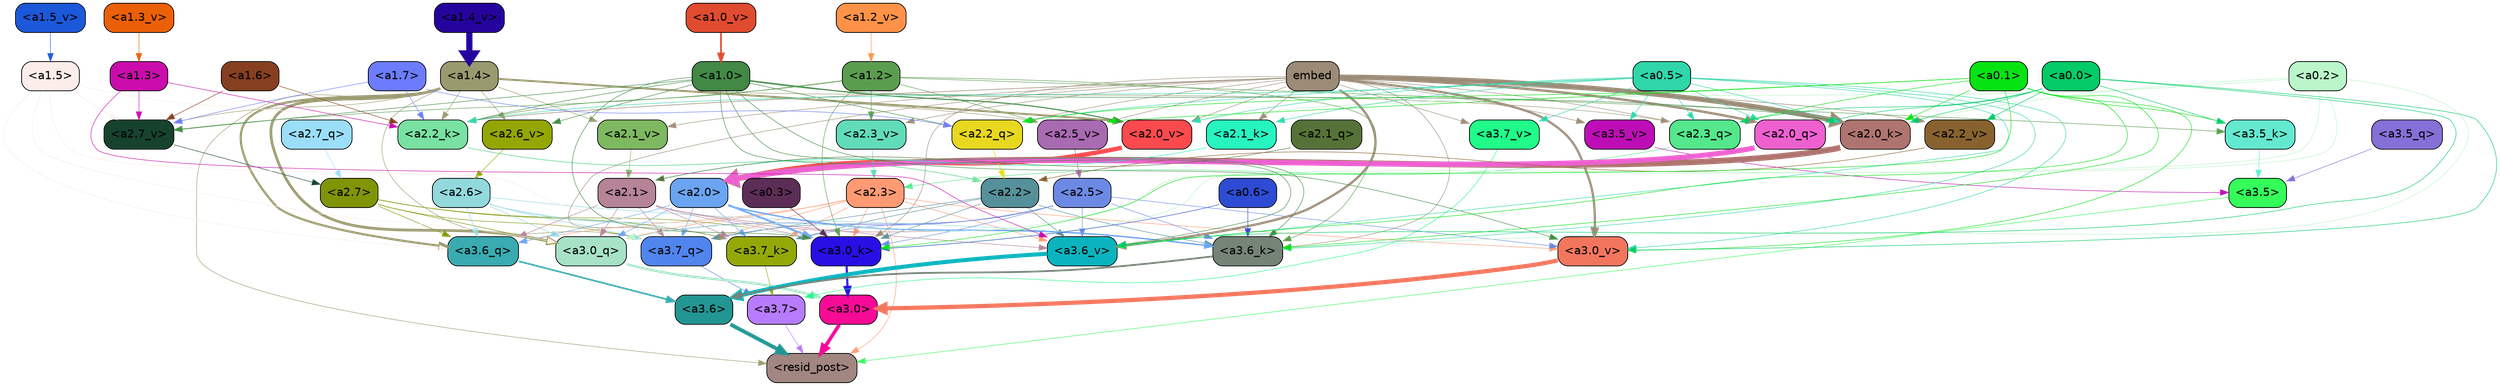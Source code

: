 strict digraph "" {
	graph [bgcolor=transparent,
		layout=dot,
		overlap=false,
		splines=true
	];
	"<a3.7>"	[color=black,
		fillcolor="#b77bfd",
		fontname=Helvetica,
		shape=box,
		style="filled, rounded"];
	"<resid_post>"	[color=black,
		fillcolor="#a18682",
		fontname=Helvetica,
		shape=box,
		style="filled, rounded"];
	"<a3.7>" -> "<resid_post>"	[color="#b77bfd",
		penwidth=0.6];
	"<a3.6>"	[color=black,
		fillcolor="#229693",
		fontname=Helvetica,
		shape=box,
		style="filled, rounded"];
	"<a3.6>" -> "<resid_post>"	[color="#229693",
		penwidth=4.646730065345764];
	"<a3.5>"	[color=black,
		fillcolor="#34fc58",
		fontname=Helvetica,
		shape=box,
		style="filled, rounded"];
	"<a3.5>" -> "<resid_post>"	[color="#34fc58",
		penwidth=0.6];
	"<a3.0>"	[color=black,
		fillcolor="#f60a96",
		fontname=Helvetica,
		shape=box,
		style="filled, rounded"];
	"<a3.0>" -> "<resid_post>"	[color="#f60a96",
		penwidth=4.323132634162903];
	"<a2.3>"	[color=black,
		fillcolor="#ff9a73",
		fontname=Helvetica,
		shape=box,
		style="filled, rounded"];
	"<a2.3>" -> "<resid_post>"	[color="#ff9a73",
		penwidth=0.6];
	"<a3.7_q>"	[color=black,
		fillcolor="#5185ee",
		fontname=Helvetica,
		shape=box,
		style="filled, rounded"];
	"<a2.3>" -> "<a3.7_q>"	[color="#ff9a73",
		penwidth=0.6];
	"<a3.6_q>"	[color=black,
		fillcolor="#39abb1",
		fontname=Helvetica,
		shape=box,
		style="filled, rounded"];
	"<a2.3>" -> "<a3.6_q>"	[color="#ff9a73",
		penwidth=0.6];
	"<a3.0_q>"	[color=black,
		fillcolor="#a7e2c7",
		fontname=Helvetica,
		shape=box,
		style="filled, rounded"];
	"<a2.3>" -> "<a3.0_q>"	[color="#ff9a73",
		penwidth=0.6];
	"<a3.7_k>"	[color=black,
		fillcolor="#94a908",
		fontname=Helvetica,
		shape=box,
		style="filled, rounded"];
	"<a2.3>" -> "<a3.7_k>"	[color="#ff9a73",
		penwidth=0.6];
	"<a3.0_k>"	[color=black,
		fillcolor="#2810e5",
		fontname=Helvetica,
		shape=box,
		style="filled, rounded"];
	"<a2.3>" -> "<a3.0_k>"	[color="#ff9a73",
		penwidth=0.6];
	"<a3.6_v>"	[color=black,
		fillcolor="#0ab4be",
		fontname=Helvetica,
		shape=box,
		style="filled, rounded"];
	"<a2.3>" -> "<a3.6_v>"	[color="#ff9a73",
		penwidth=0.6];
	"<a3.0_v>"	[color=black,
		fillcolor="#f2765e",
		fontname=Helvetica,
		shape=box,
		style="filled, rounded"];
	"<a2.3>" -> "<a3.0_v>"	[color="#ff9a73",
		penwidth=0.6];
	"<a1.4>"	[color=black,
		fillcolor="#9a9a6f",
		fontname=Helvetica,
		shape=box,
		style="filled, rounded"];
	"<a1.4>" -> "<resid_post>"	[color="#9a9a6f",
		penwidth=0.6];
	"<a1.4>" -> "<a3.7_q>"	[color="#9a9a6f",
		penwidth=0.6];
	"<a1.4>" -> "<a3.6_q>"	[color="#9a9a6f",
		penwidth=2.700703263282776];
	"<a1.4>" -> "<a3.0_q>"	[color="#9a9a6f",
		penwidth=3.34255850315094];
	"<a2.3_q>"	[color=black,
		fillcolor="#54e78b",
		fontname=Helvetica,
		shape=box,
		style="filled, rounded"];
	"<a1.4>" -> "<a2.3_q>"	[color="#9a9a6f",
		penwidth=0.6];
	"<a2.2_k>"	[color=black,
		fillcolor="#79e1a2",
		fontname=Helvetica,
		shape=box,
		style="filled, rounded"];
	"<a1.4>" -> "<a2.2_k>"	[color="#9a9a6f",
		penwidth=0.6];
	"<a2.7_v>"	[color=black,
		fillcolor="#16422e",
		fontname=Helvetica,
		shape=box,
		style="filled, rounded"];
	"<a1.4>" -> "<a2.7_v>"	[color="#9a9a6f",
		penwidth=0.6];
	"<a2.6_v>"	[color=black,
		fillcolor="#94a602",
		fontname=Helvetica,
		shape=box,
		style="filled, rounded"];
	"<a1.4>" -> "<a2.6_v>"	[color="#9a9a6f",
		penwidth=0.6];
	"<a2.5_v>"	[color=black,
		fillcolor="#a86ab0",
		fontname=Helvetica,
		shape=box,
		style="filled, rounded"];
	"<a1.4>" -> "<a2.5_v>"	[color="#9a9a6f",
		penwidth=0.6];
	"<a2.1_v>"	[color=black,
		fillcolor="#7eb860",
		fontname=Helvetica,
		shape=box,
		style="filled, rounded"];
	"<a1.4>" -> "<a2.1_v>"	[color="#9a9a6f",
		penwidth=0.6];
	"<a2.0_v>"	[color=black,
		fillcolor="#fb4a4e",
		fontname=Helvetica,
		shape=box,
		style="filled, rounded"];
	"<a1.4>" -> "<a2.0_v>"	[color="#9a9a6f",
		penwidth=2.387977123260498];
	"<a3.7_q>" -> "<a3.7>"	[color="#5185ee",
		penwidth=0.6];
	"<a3.6_q>" -> "<a3.6>"	[color="#39abb1",
		penwidth=2.03758105635643];
	"<a3.5_q>"	[color=black,
		fillcolor="#8470d7",
		fontname=Helvetica,
		shape=box,
		style="filled, rounded"];
	"<a3.5_q>" -> "<a3.5>"	[color="#8470d7",
		penwidth=0.6];
	"<a3.0_q>" -> "<a3.0>"	[color="#a7e2c7",
		penwidth=2.8638100624084473];
	"<a3.7_k>" -> "<a3.7>"	[color="#94a908",
		penwidth=0.6];
	"<a3.6_k>"	[color=black,
		fillcolor="#758477",
		fontname=Helvetica,
		shape=box,
		style="filled, rounded"];
	"<a3.6_k>" -> "<a3.6>"	[color="#758477",
		penwidth=2.174198240041733];
	"<a3.5_k>"	[color=black,
		fillcolor="#63e9cf",
		fontname=Helvetica,
		shape=box,
		style="filled, rounded"];
	"<a3.5_k>" -> "<a3.5>"	[color="#63e9cf",
		penwidth=0.6];
	"<a3.0_k>" -> "<a3.0>"	[color="#2810e5",
		penwidth=2.6274144649505615];
	"<a3.7_v>"	[color=black,
		fillcolor="#20fb89",
		fontname=Helvetica,
		shape=box,
		style="filled, rounded"];
	"<a3.7_v>" -> "<a3.7>"	[color="#20fb89",
		penwidth=0.6];
	"<a3.6_v>" -> "<a3.6>"	[color="#0ab4be",
		penwidth=5.002329230308533];
	"<a3.5_v>"	[color=black,
		fillcolor="#be0db6",
		fontname=Helvetica,
		shape=box,
		style="filled, rounded"];
	"<a3.5_v>" -> "<a3.5>"	[color="#be0db6",
		penwidth=0.6];
	"<a3.0_v>" -> "<a3.0>"	[color="#f2765e",
		penwidth=5.188832879066467];
	"<a2.7>"	[color=black,
		fillcolor="#809506",
		fontname=Helvetica,
		shape=box,
		style="filled, rounded"];
	"<a2.7>" -> "<a3.7_q>"	[color="#809506",
		penwidth=0.6];
	"<a2.7>" -> "<a3.6_q>"	[color="#809506",
		penwidth=0.6];
	"<a2.7>" -> "<a3.0_q>"	[color="#809506",
		penwidth=0.6];
	"<a2.7>" -> "<a3.7_k>"	[color="#809506",
		penwidth=0.6];
	"<a2.7>" -> "<a3.0_k>"	[color="#809506",
		penwidth=0.6];
	"<a2.6>"	[color=black,
		fillcolor="#92d9de",
		fontname=Helvetica,
		shape=box,
		style="filled, rounded"];
	"<a2.6>" -> "<a3.7_q>"	[color="#92d9de",
		penwidth=0.6];
	"<a2.6>" -> "<a3.6_q>"	[color="#92d9de",
		penwidth=0.6];
	"<a2.6>" -> "<a3.0_q>"	[color="#92d9de",
		penwidth=0.6];
	"<a2.6>" -> "<a3.7_k>"	[color="#92d9de",
		penwidth=0.6];
	"<a2.6>" -> "<a3.6_k>"	[color="#92d9de",
		penwidth=0.6];
	"<a2.6>" -> "<a3.0_k>"	[color="#92d9de",
		penwidth=0.6];
	"<a2.5>"	[color=black,
		fillcolor="#6c89e4",
		fontname=Helvetica,
		shape=box,
		style="filled, rounded"];
	"<a2.5>" -> "<a3.7_q>"	[color="#6c89e4",
		penwidth=0.6];
	"<a2.5>" -> "<a3.0_q>"	[color="#6c89e4",
		penwidth=0.6];
	"<a2.5>" -> "<a3.7_k>"	[color="#6c89e4",
		penwidth=0.6];
	"<a2.5>" -> "<a3.6_k>"	[color="#6c89e4",
		penwidth=0.6];
	"<a2.5>" -> "<a3.0_k>"	[color="#6c89e4",
		penwidth=0.6];
	"<a2.5>" -> "<a3.6_v>"	[color="#6c89e4",
		penwidth=0.6];
	"<a2.5>" -> "<a3.0_v>"	[color="#6c89e4",
		penwidth=0.6];
	"<a2.2>"	[color=black,
		fillcolor="#56909b",
		fontname=Helvetica,
		shape=box,
		style="filled, rounded"];
	"<a2.2>" -> "<a3.7_q>"	[color="#56909b",
		penwidth=0.6];
	"<a2.2>" -> "<a3.7_k>"	[color="#56909b",
		penwidth=0.6];
	"<a2.2>" -> "<a3.6_k>"	[color="#56909b",
		penwidth=0.6];
	"<a2.2>" -> "<a3.0_k>"	[color="#56909b",
		penwidth=0.6];
	"<a2.2>" -> "<a3.6_v>"	[color="#56909b",
		penwidth=0.6];
	"<a2.1>"	[color=black,
		fillcolor="#b68397",
		fontname=Helvetica,
		shape=box,
		style="filled, rounded"];
	"<a2.1>" -> "<a3.7_q>"	[color="#b68397",
		penwidth=0.6];
	"<a2.1>" -> "<a3.6_q>"	[color="#b68397",
		penwidth=0.6];
	"<a2.1>" -> "<a3.0_q>"	[color="#b68397",
		penwidth=0.6];
	"<a2.1>" -> "<a3.7_k>"	[color="#b68397",
		penwidth=0.6];
	"<a2.1>" -> "<a3.6_k>"	[color="#b68397",
		penwidth=0.6];
	"<a2.1>" -> "<a3.0_k>"	[color="#b68397",
		penwidth=0.6];
	"<a2.1>" -> "<a3.6_v>"	[color="#b68397",
		penwidth=0.6];
	"<a2.0>"	[color=black,
		fillcolor="#6ba5f2",
		fontname=Helvetica,
		shape=box,
		style="filled, rounded"];
	"<a2.0>" -> "<a3.7_q>"	[color="#6ba5f2",
		penwidth=0.6];
	"<a2.0>" -> "<a3.6_q>"	[color="#6ba5f2",
		penwidth=0.6];
	"<a2.0>" -> "<a3.0_q>"	[color="#6ba5f2",
		penwidth=0.6];
	"<a2.0>" -> "<a3.7_k>"	[color="#6ba5f2",
		penwidth=0.6];
	"<a2.0>" -> "<a3.6_k>"	[color="#6ba5f2",
		penwidth=1.6454488784074783];
	"<a2.0>" -> "<a3.0_k>"	[color="#6ba5f2",
		penwidth=2.2218968719244003];
	"<a1.5>"	[color=black,
		fillcolor="#faedea",
		fontname=Helvetica,
		shape=box,
		style="filled, rounded"];
	"<a1.5>" -> "<a3.6_q>"	[color="#faedea",
		penwidth=0.6];
	"<a1.5>" -> "<a3.0_q>"	[color="#faedea",
		penwidth=0.6];
	"<a1.5>" -> "<a3.0_k>"	[color="#faedea",
		penwidth=0.6];
	"<a1.5>" -> "<a2.2_k>"	[color="#faedea",
		penwidth=0.6];
	"<a1.5>" -> "<a2.7_v>"	[color="#faedea",
		penwidth=0.6];
	"<a0.2>"	[color=black,
		fillcolor="#baf6c9",
		fontname=Helvetica,
		shape=box,
		style="filled, rounded"];
	"<a0.2>" -> "<a3.0_q>"	[color="#baf6c9",
		penwidth=0.6];
	"<a0.2>" -> "<a3.6_k>"	[color="#baf6c9",
		penwidth=0.6];
	"<a0.2>" -> "<a3.0_k>"	[color="#baf6c9",
		penwidth=0.6];
	"<a2.0_k>"	[color=black,
		fillcolor="#af746f",
		fontname=Helvetica,
		shape=box,
		style="filled, rounded"];
	"<a0.2>" -> "<a2.0_k>"	[color="#baf6c9",
		penwidth=0.6];
	"<a0.2>" -> "<a2.0_v>"	[color="#baf6c9",
		penwidth=0.6];
	embed	[color=black,
		fillcolor="#9c8c77",
		fontname=Helvetica,
		shape=box,
		style="filled, rounded"];
	embed -> "<a3.7_k>"	[color="#9c8c77",
		penwidth=0.6];
	embed -> "<a3.6_k>"	[color="#9c8c77",
		penwidth=0.6];
	embed -> "<a3.0_k>"	[color="#9c8c77",
		penwidth=0.6];
	embed -> "<a3.7_v>"	[color="#9c8c77",
		penwidth=0.6];
	embed -> "<a3.6_v>"	[color="#9c8c77",
		penwidth=2.8301228284835815];
	embed -> "<a3.5_v>"	[color="#9c8c77",
		penwidth=0.6];
	embed -> "<a3.0_v>"	[color="#9c8c77",
		penwidth=2.7660785913467407];
	embed -> "<a2.3_q>"	[color="#9c8c77",
		penwidth=0.6];
	"<a2.2_q>"	[color=black,
		fillcolor="#e8d81f",
		fontname=Helvetica,
		shape=box,
		style="filled, rounded"];
	embed -> "<a2.2_q>"	[color="#9c8c77",
		penwidth=0.6];
	"<a2.0_q>"	[color=black,
		fillcolor="#ee60d0",
		fontname=Helvetica,
		shape=box,
		style="filled, rounded"];
	embed -> "<a2.0_q>"	[color="#9c8c77",
		penwidth=2.918822765350342];
	embed -> "<a2.2_k>"	[color="#9c8c77",
		penwidth=0.7099294662475586];
	"<a2.1_k>"	[color=black,
		fillcolor="#26f5bf",
		fontname=Helvetica,
		shape=box,
		style="filled, rounded"];
	embed -> "<a2.1_k>"	[color="#9c8c77",
		penwidth=0.6];
	embed -> "<a2.0_k>"	[color="#9c8c77",
		penwidth=6.075345039367676];
	embed -> "<a2.5_v>"	[color="#9c8c77",
		penwidth=0.6];
	"<a2.3_v>"	[color=black,
		fillcolor="#61dcba",
		fontname=Helvetica,
		shape=box,
		style="filled, rounded"];
	embed -> "<a2.3_v>"	[color="#9c8c77",
		penwidth=0.6];
	"<a2.2_v>"	[color=black,
		fillcolor="#88622e",
		fontname=Helvetica,
		shape=box,
		style="filled, rounded"];
	embed -> "<a2.2_v>"	[color="#9c8c77",
		penwidth=0.6909599304199219];
	embed -> "<a2.1_v>"	[color="#9c8c77",
		penwidth=0.6];
	embed -> "<a2.0_v>"	[color="#9c8c77",
		penwidth=0.6];
	"<a1.2>"	[color=black,
		fillcolor="#5b9d4f",
		fontname=Helvetica,
		shape=box,
		style="filled, rounded"];
	"<a1.2>" -> "<a3.6_k>"	[color="#5b9d4f",
		penwidth=0.6];
	"<a1.2>" -> "<a3.5_k>"	[color="#5b9d4f",
		penwidth=0.6];
	"<a1.2>" -> "<a3.0_k>"	[color="#5b9d4f",
		penwidth=0.6];
	"<a1.2>" -> "<a2.2_k>"	[color="#5b9d4f",
		penwidth=0.6];
	"<a1.2>" -> "<a2.7_v>"	[color="#5b9d4f",
		penwidth=0.6];
	"<a1.2>" -> "<a2.5_v>"	[color="#5b9d4f",
		penwidth=0.6];
	"<a1.2>" -> "<a2.3_v>"	[color="#5b9d4f",
		penwidth=0.6];
	"<a1.0>"	[color=black,
		fillcolor="#418945",
		fontname=Helvetica,
		shape=box,
		style="filled, rounded"];
	"<a1.0>" -> "<a3.6_k>"	[color="#418945",
		penwidth=0.6];
	"<a1.0>" -> "<a3.0_k>"	[color="#418945",
		penwidth=0.6];
	"<a1.0>" -> "<a3.6_v>"	[color="#418945",
		penwidth=0.6];
	"<a1.0>" -> "<a3.0_v>"	[color="#418945",
		penwidth=0.6];
	"<a1.0>" -> "<a2.2_q>"	[color="#418945",
		penwidth=0.6];
	"<a1.0>" -> "<a2.2_k>"	[color="#418945",
		penwidth=0.6];
	"<a1.0>" -> "<a2.0_k>"	[color="#418945",
		penwidth=0.6];
	"<a1.0>" -> "<a2.7_v>"	[color="#418945",
		penwidth=0.6];
	"<a1.0>" -> "<a2.6_v>"	[color="#418945",
		penwidth=0.6];
	"<a1.0>" -> "<a2.0_v>"	[color="#418945",
		penwidth=1.2435333728790283];
	"<a0.6>"	[color=black,
		fillcolor="#2e4bd4",
		fontname=Helvetica,
		shape=box,
		style="filled, rounded"];
	"<a0.6>" -> "<a3.6_k>"	[color="#2e4bd4",
		penwidth=0.6];
	"<a0.6>" -> "<a3.0_k>"	[color="#2e4bd4",
		penwidth=0.6];
	"<a0.5>"	[color=black,
		fillcolor="#2fd6a9",
		fontname=Helvetica,
		shape=box,
		style="filled, rounded"];
	"<a0.5>" -> "<a3.6_k>"	[color="#2fd6a9",
		penwidth=0.6];
	"<a0.5>" -> "<a3.7_v>"	[color="#2fd6a9",
		penwidth=0.6];
	"<a0.5>" -> "<a3.6_v>"	[color="#2fd6a9",
		penwidth=0.6];
	"<a0.5>" -> "<a3.5_v>"	[color="#2fd6a9",
		penwidth=0.6];
	"<a0.5>" -> "<a3.0_v>"	[color="#2fd6a9",
		penwidth=0.6124261617660522];
	"<a0.5>" -> "<a2.3_q>"	[color="#2fd6a9",
		penwidth=0.6];
	"<a0.5>" -> "<a2.2_q>"	[color="#2fd6a9",
		penwidth=0.6];
	"<a0.5>" -> "<a2.0_q>"	[color="#2fd6a9",
		penwidth=0.6];
	"<a0.5>" -> "<a2.2_k>"	[color="#2fd6a9",
		penwidth=0.6];
	"<a0.5>" -> "<a2.1_k>"	[color="#2fd6a9",
		penwidth=0.6];
	"<a0.5>" -> "<a2.0_k>"	[color="#2fd6a9",
		penwidth=0.6112704277038574];
	"<a0.5>" -> "<a2.0_v>"	[color="#2fd6a9",
		penwidth=0.6];
	"<a0.1>"	[color=black,
		fillcolor="#06e312",
		fontname=Helvetica,
		shape=box,
		style="filled, rounded"];
	"<a0.1>" -> "<a3.6_k>"	[color="#06e312",
		penwidth=0.6];
	"<a0.1>" -> "<a3.5_k>"	[color="#06e312",
		penwidth=0.6];
	"<a0.1>" -> "<a3.0_k>"	[color="#06e312",
		penwidth=0.6];
	"<a0.1>" -> "<a3.6_v>"	[color="#06e312",
		penwidth=0.6];
	"<a0.1>" -> "<a3.0_v>"	[color="#06e312",
		penwidth=0.6];
	"<a0.1>" -> "<a2.3_q>"	[color="#06e312",
		penwidth=0.6];
	"<a0.1>" -> "<a2.2_q>"	[color="#06e312",
		penwidth=0.6];
	"<a0.1>" -> "<a2.0_k>"	[color="#06e312",
		penwidth=0.6];
	"<a0.1>" -> "<a2.5_v>"	[color="#06e312",
		penwidth=0.6];
	"<a0.0>"	[color=black,
		fillcolor="#02cb68",
		fontname=Helvetica,
		shape=box,
		style="filled, rounded"];
	"<a0.0>" -> "<a3.5_k>"	[color="#02cb68",
		penwidth=0.6];
	"<a0.0>" -> "<a3.6_v>"	[color="#02cb68",
		penwidth=0.6];
	"<a0.0>" -> "<a3.0_v>"	[color="#02cb68",
		penwidth=0.6];
	"<a0.0>" -> "<a2.3_q>"	[color="#02cb68",
		penwidth=0.6];
	"<a0.0>" -> "<a2.0_q>"	[color="#02cb68",
		penwidth=0.6];
	"<a0.0>" -> "<a2.0_k>"	[color="#02cb68",
		penwidth=0.6];
	"<a0.0>" -> "<a2.2_v>"	[color="#02cb68",
		penwidth=0.6];
	"<a0.3>"	[color=black,
		fillcolor="#5c2d56",
		fontname=Helvetica,
		shape=box,
		style="filled, rounded"];
	"<a0.3>" -> "<a3.0_k>"	[color="#5c2d56",
		penwidth=0.6];
	"<a1.3>"	[color=black,
		fillcolor="#cb0cad",
		fontname=Helvetica,
		shape=box,
		style="filled, rounded"];
	"<a1.3>" -> "<a3.6_v>"	[color="#cb0cad",
		penwidth=0.6];
	"<a1.3>" -> "<a2.2_k>"	[color="#cb0cad",
		penwidth=0.6];
	"<a1.3>" -> "<a2.7_v>"	[color="#cb0cad",
		penwidth=0.6];
	"<a2.7_q>"	[color=black,
		fillcolor="#9bdefa",
		fontname=Helvetica,
		shape=box,
		style="filled, rounded"];
	"<a2.7_q>" -> "<a2.7>"	[color="#9bdefa",
		penwidth=0.6];
	"<a2.3_q>" -> "<a2.3>"	[color="#54e78b",
		penwidth=0.6];
	"<a2.2_q>" -> "<a2.2>"	[color="#e8d81f",
		penwidth=0.8114519119262695];
	"<a2.1_q>"	[color=black,
		fillcolor="#567238",
		fontname=Helvetica,
		shape=box,
		style="filled, rounded"];
	"<a2.1_q>" -> "<a2.1>"	[color="#567238",
		penwidth=0.6];
	"<a2.0_q>" -> "<a2.0>"	[color="#ee60d0",
		penwidth=6.2323237657547];
	"<a2.2_k>" -> "<a2.2>"	[color="#79e1a2",
		penwidth=0.9331893920898438];
	"<a2.1_k>" -> "<a2.1>"	[color="#26f5bf",
		penwidth=0.6];
	"<a2.0_k>" -> "<a2.0>"	[color="#af746f",
		penwidth=7.158664226531982];
	"<a2.7_v>" -> "<a2.7>"	[color="#16422e",
		penwidth=0.6];
	"<a2.6_v>" -> "<a2.6>"	[color="#94a602",
		penwidth=0.6];
	"<a2.5_v>" -> "<a2.5>"	[color="#a86ab0",
		penwidth=0.6657319068908691];
	"<a2.3_v>" -> "<a2.3>"	[color="#61dcba",
		penwidth=0.6];
	"<a2.2_v>" -> "<a2.2>"	[color="#88622e",
		penwidth=0.6];
	"<a2.1_v>" -> "<a2.1>"	[color="#7eb860",
		penwidth=0.6];
	"<a2.0_v>" -> "<a2.0>"	[color="#fb4a4e",
		penwidth=5.380099236965179];
	"<a1.7>"	[color=black,
		fillcolor="#6c7cfc",
		fontname=Helvetica,
		shape=box,
		style="filled, rounded"];
	"<a1.7>" -> "<a2.2_q>"	[color="#6c7cfc",
		penwidth=0.6];
	"<a1.7>" -> "<a2.2_k>"	[color="#6c7cfc",
		penwidth=0.6];
	"<a1.7>" -> "<a2.7_v>"	[color="#6c7cfc",
		penwidth=0.6];
	"<a1.6>"	[color=black,
		fillcolor="#863f20",
		fontname=Helvetica,
		shape=box,
		style="filled, rounded"];
	"<a1.6>" -> "<a2.2_k>"	[color="#863f20",
		penwidth=0.6];
	"<a1.6>" -> "<a2.7_v>"	[color="#863f20",
		penwidth=0.6];
	"<a1.5_v>"	[color=black,
		fillcolor="#1c58da",
		fontname=Helvetica,
		shape=box,
		style="filled, rounded"];
	"<a1.5_v>" -> "<a1.5>"	[color="#1c58da",
		penwidth=0.6];
	"<a1.4_v>"	[color=black,
		fillcolor="#25049e",
		fontname=Helvetica,
		shape=box,
		style="filled, rounded"];
	"<a1.4_v>" -> "<a1.4>"	[color="#25049e",
		penwidth=7.649995803833008];
	"<a1.3_v>"	[color=black,
		fillcolor="#eb5f06",
		fontname=Helvetica,
		shape=box,
		style="filled, rounded"];
	"<a1.3_v>" -> "<a1.3>"	[color="#eb5f06",
		penwidth=0.6];
	"<a1.2_v>"	[color=black,
		fillcolor="#fe9248",
		fontname=Helvetica,
		shape=box,
		style="filled, rounded"];
	"<a1.2_v>" -> "<a1.2>"	[color="#fe9248",
		penwidth=0.6];
	"<a1.0_v>"	[color=black,
		fillcolor="#e14b2f",
		fontname=Helvetica,
		shape=box,
		style="filled, rounded"];
	"<a1.0_v>" -> "<a1.0>"	[color="#e14b2f",
		penwidth=2.050852060317993];
}
